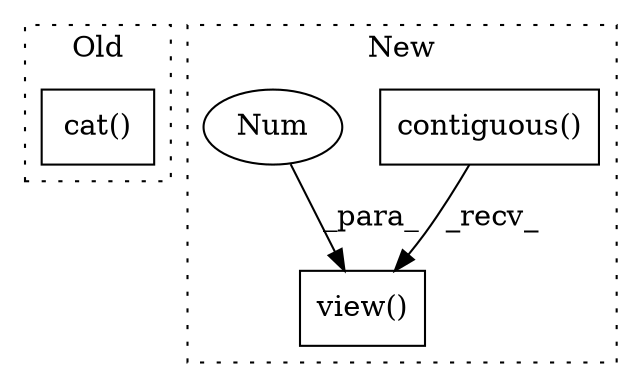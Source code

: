 digraph G {
subgraph cluster0 {
1 [label="cat()" a="75" s="10580,10592" l="10,10" shape="box"];
label = "Old";
style="dotted";
}
subgraph cluster1 {
2 [label="contiguous()" a="75" s="11900" l="15" shape="box"];
3 [label="view()" a="75" s="11900,11934" l="21,1" shape="box"];
4 [label="Num" a="76" s="11932" l="2" shape="ellipse"];
label = "New";
style="dotted";
}
2 -> 3 [label="_recv_"];
4 -> 3 [label="_para_"];
}